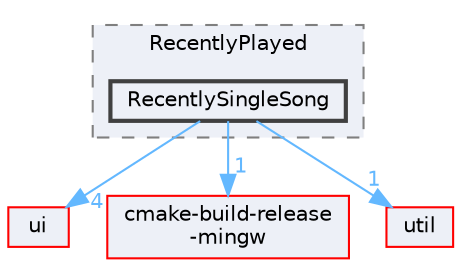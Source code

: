 digraph "RecentlySingleSong"
{
 // LATEX_PDF_SIZE
  bgcolor="transparent";
  edge [fontname=Helvetica,fontsize=10,labelfontname=Helvetica,labelfontsize=10];
  node [fontname=Helvetica,fontsize=10,shape=box,height=0.2,width=0.4];
  compound=true
  subgraph clusterdir_a29342a547cf0e6ba750c0544229179e {
    graph [ bgcolor="#edf0f7", pencolor="grey50", label="RecentlyPlayed", fontname=Helvetica,fontsize=10 style="filled,dashed", URL="dir_a29342a547cf0e6ba750c0544229179e.html",tooltip=""]
  dir_375a4ff5d8e10fc5303cd3a336cab803 [label="RecentlySingleSong", fillcolor="#edf0f7", color="grey25", style="filled,bold", URL="dir_375a4ff5d8e10fc5303cd3a336cab803.html",tooltip=""];
  }
  dir_1788f8309b1a812dcb800a185471cf6c [label="ui", fillcolor="#edf0f7", color="red", style="filled", URL="dir_1788f8309b1a812dcb800a185471cf6c.html",tooltip=""];
  dir_d3305b01cebad1f13f311f52d3f850d2 [label="cmake-build-release\l-mingw", fillcolor="#edf0f7", color="red", style="filled", URL="dir_d3305b01cebad1f13f311f52d3f850d2.html",tooltip=""];
  dir_23ec12649285f9fabf3a6b7380226c28 [label="util", fillcolor="#edf0f7", color="red", style="filled", URL="dir_23ec12649285f9fabf3a6b7380226c28.html",tooltip=""];
  dir_375a4ff5d8e10fc5303cd3a336cab803->dir_1788f8309b1a812dcb800a185471cf6c [headlabel="4", labeldistance=1.5 headhref="dir_000296_000335.html" href="dir_000296_000335.html" color="steelblue1" fontcolor="steelblue1"];
  dir_375a4ff5d8e10fc5303cd3a336cab803->dir_23ec12649285f9fabf3a6b7380226c28 [headlabel="1", labeldistance=1.5 headhref="dir_000296_000341.html" href="dir_000296_000341.html" color="steelblue1" fontcolor="steelblue1"];
  dir_375a4ff5d8e10fc5303cd3a336cab803->dir_d3305b01cebad1f13f311f52d3f850d2 [headlabel="1", labeldistance=1.5 headhref="dir_000296_000050.html" href="dir_000296_000050.html" color="steelblue1" fontcolor="steelblue1"];
}
